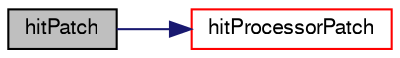 digraph "hitPatch"
{
  bgcolor="transparent";
  edge [fontname="FreeSans",fontsize="10",labelfontname="FreeSans",labelfontsize="10"];
  node [fontname="FreeSans",fontsize="10",shape=record];
  rankdir="LR";
  Node255 [label="hitPatch",height=0.2,width=0.4,color="black", fillcolor="grey75", style="filled", fontcolor="black"];
  Node255 -> Node256 [color="midnightblue",fontsize="10",style="solid",fontname="FreeSans"];
  Node256 [label="hitProcessorPatch",height=0.2,width=0.4,color="red",URL="$a23690.html#a33af816e273d479bfd906734e58ce6a0",tooltip="Overridable function to handle the particle hitting a. "];
}
